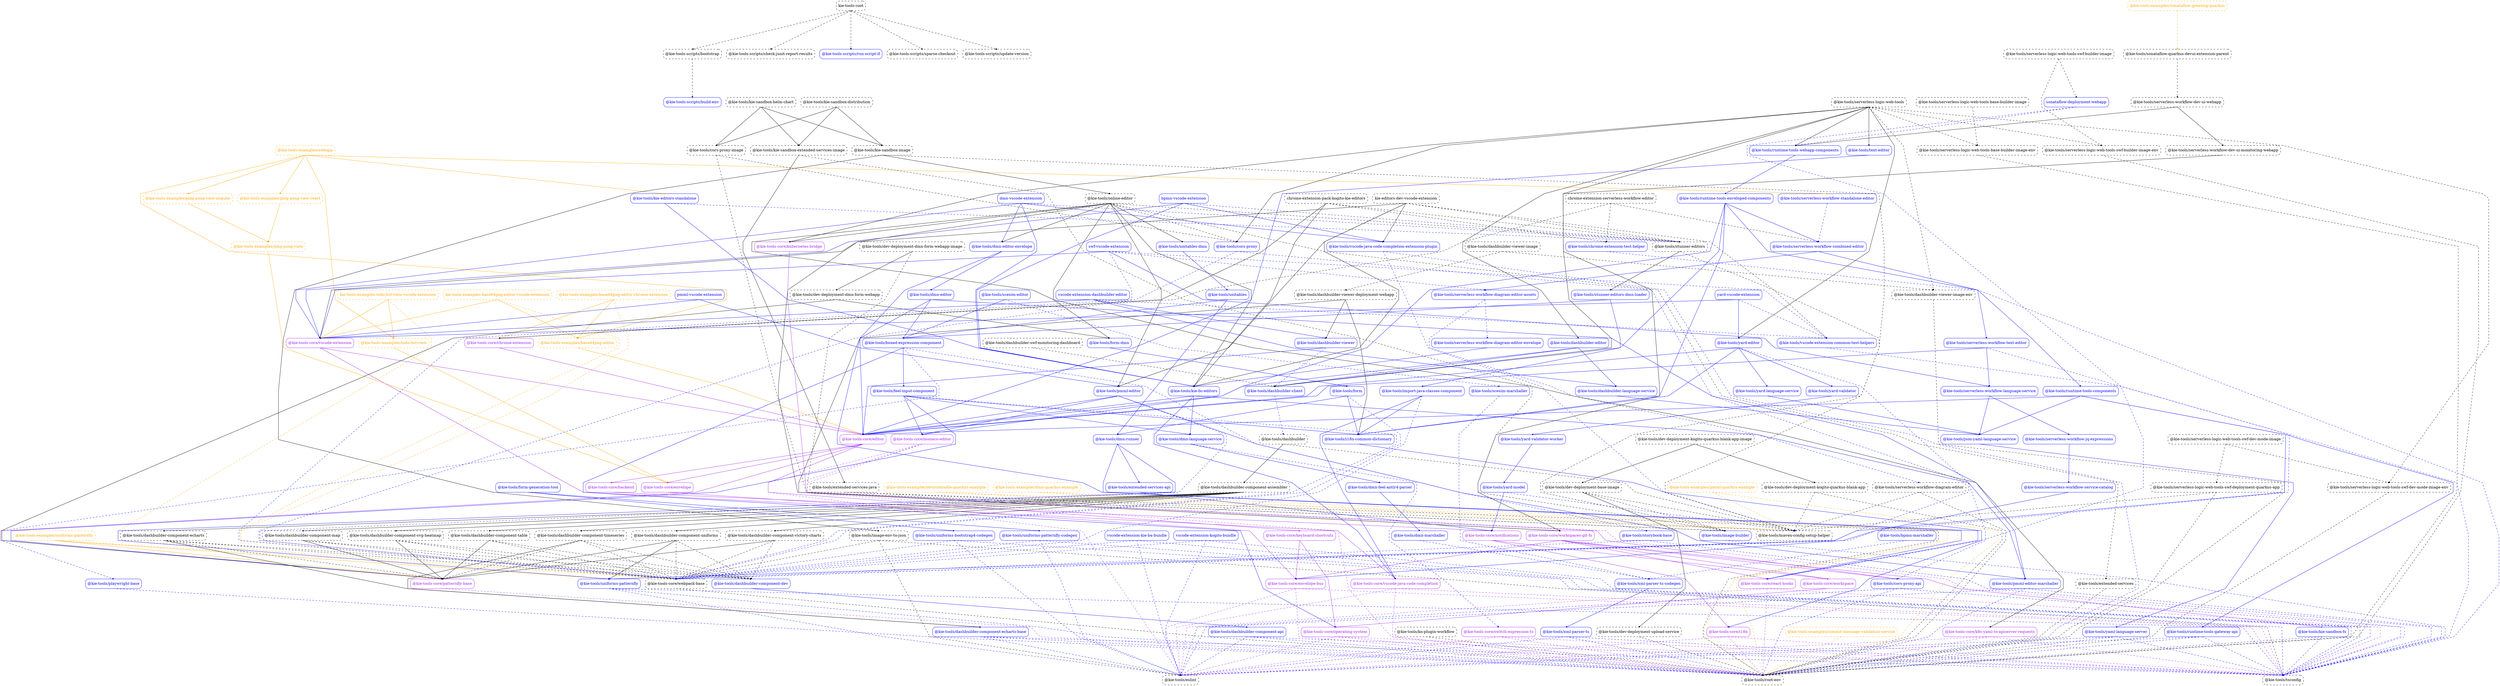 digraph G {
  graph [ ranksep =2, splines = "polyline", rankdir =TB, ordering = "out" ];
  node [ shape =box ];
  edge [ headport = "n", tailport = "s", arrowhead =dot, arrowsize =0.5 ];
  "kie-tools-root" [ color = "black", fontcolor = "black", style = "dashed, rounded" ];
  "@kie-tools-scripts/bootstrap" [ color = "black", fontcolor = "black", style = "dashed, rounded" ];
  "@kie-tools-scripts/check-junit-report-results" [ color = "black", fontcolor = "black", style = "dashed, rounded" ];
  "@kie-tools-scripts/run-script-if" [ color = "blue", fontcolor = "blue", style = "rounded" ];
  "@kie-tools-scripts/sparse-checkout" [ color = "black", fontcolor = "black", style = "dashed, rounded" ];
  "@kie-tools-scripts/update-version" [ color = "black", fontcolor = "black", style = "dashed, rounded" ];
  "@kie-tools-examples/base64png-editor" [ color = "orange", fontcolor = "orange", style = "dashed, rounded" ];
  "@kie-tools-core/editor" [ color = "purple", fontcolor = "purple", style = "rounded" ];
  "@kie-tools-examples/base64png-editor-chrome-extension" [ color = "orange", fontcolor = "orange", style = "dashed, rounded" ];
  "@kie-tools-core/chrome-extension" [ color = "purple", fontcolor = "purple", style = "rounded" ];
  "@kie-tools-core/webpack-base" [ color = "black", fontcolor = "black", style = "dashed, rounded" ];
  "kie-tools-examples-base64png-editor-vscode-extension" [ color = "orange", fontcolor = "orange", style = "dashed, rounded" ];
  "@kie-tools-core/vscode-extension" [ color = "purple", fontcolor = "purple", style = "rounded" ];
  "@kie-tools-examples/commit-message-validation-service" [ color = "orange", fontcolor = "orange", style = "dashed, rounded" ];
  "@kie-tools/root-env" [ color = "black", fontcolor = "black", style = "dashed, rounded" ];
  "@kie-tools-examples/decisiontable-quarkus-example" [ color = "orange", fontcolor = "orange", style = "dashed, rounded" ];
  "@kie-tools/maven-config-setup-helper" [ color = "black", fontcolor = "black", style = "dashed, rounded" ];
  "@kie-tools-examples/dmn-quarkus-example" [ color = "orange", fontcolor = "orange", style = "dashed, rounded" ];
  "@kie-tools-examples/ping-pong-view" [ color = "orange", fontcolor = "orange", style = "dashed, rounded" ];
  "@kie-tools-core/envelope" [ color = "purple", fontcolor = "purple", style = "rounded" ];
  "@kie-tools-examples/ping-pong-view-angular" [ color = "orange", fontcolor = "orange", style = "dashed, rounded" ];
  "@kie-tools-examples/ping-pong-view-react" [ color = "orange", fontcolor = "orange", style = "dashed, rounded" ];
  "@kie-tools-examples/pmml-quarkus-example" [ color = "orange", fontcolor = "orange", style = "dashed, rounded" ];
  "@kie-tools-examples/sonataflow-greeting-quarkus" [ color = "orange", fontcolor = "orange", style = "dashed, rounded" ];
  "@kie-tools/sonataflow-quarkus-devui-extension-parent" [ color = "black", fontcolor = "black", style = "dashed, rounded" ];
  "@kie-tools-examples/todo-list-view" [ color = "orange", fontcolor = "orange", style = "dashed, rounded" ];
  "kie-tools-examples-todo-list-view-vscode-extension" [ color = "orange", fontcolor = "orange", style = "dashed, rounded" ];
  "@kie-tools-examples/uniforms-patternfly" [ color = "orange", fontcolor = "orange", style = "dashed, rounded" ];
  "@kie-tools-core/patternfly-base" [ color = "purple", fontcolor = "purple", style = "rounded" ];
  "@kie-tools/uniforms-patternfly" [ color = "blue", fontcolor = "blue", style = "rounded" ];
  "@kie-tools-examples/webapp" [ color = "orange", fontcolor = "orange", style = "dashed, rounded" ];
  "@kie-tools/kie-editors-standalone" [ color = "blue", fontcolor = "blue", style = "rounded" ];
  "@kie-tools/serverless-workflow-standalone-editor" [ color = "blue", fontcolor = "blue", style = "rounded" ];
  "@kie-tools-core/backend" [ color = "purple", fontcolor = "purple", style = "rounded" ];
  "@kie-tools-core/notifications" [ color = "purple", fontcolor = "purple", style = "rounded" ];
  "@kie-tools/boxed-expression-component" [ color = "blue", fontcolor = "blue", style = "rounded" ];
  "@kie-tools-core/operating-system" [ color = "purple", fontcolor = "purple", style = "rounded" ];
  "@kie-tools/feel-input-component" [ color = "blue", fontcolor = "blue", style = "rounded" ];
  "@kie-tools/playwright-base" [ color = "blue", fontcolor = "blue", style = "rounded" ];
  "@kie-tools/storybook-base" [ color = "blue", fontcolor = "blue", style = "rounded" ];
  "@kie-tools/bpmn-marshaller" [ color = "blue", fontcolor = "blue", style = "rounded" ];
  "@kie-tools/xml-parser-ts-codegen" [ color = "blue", fontcolor = "blue", style = "rounded" ];
  "bpmn-vscode-extension" [ color = "blue", fontcolor = "blue", style = "rounded" ];
  "@kie-tools/kie-bc-editors" [ color = "blue", fontcolor = "blue", style = "rounded" ];
  "@kie-tools/vscode-java-code-completion-extension-plugin" [ color = "blue", fontcolor = "blue", style = "rounded" ];
  "@kie-tools/stunner-editors" [ color = "black", fontcolor = "black", style = "dashed, rounded" ];
  "chrome-extension-pack-kogito-kie-editors" [ color = "black", fontcolor = "black", style = "dashed, rounded" ];
  "@kie-tools/chrome-extension-test-helper" [ color = "blue", fontcolor = "blue", style = "rounded" ];
  "chrome-extension-serverless-workflow-editor" [ color = "black", fontcolor = "black", style = "dashed, rounded" ];
  "@kie-tools/serverless-workflow-combined-editor" [ color = "blue", fontcolor = "blue", style = "rounded" ];
  "@kie-tools/tsconfig" [ color = "black", fontcolor = "black", style = "dashed, rounded" ];
  "@kie-tools/cors-proxy" [ color = "blue", fontcolor = "blue", style = "rounded" ];
  "@kie-tools/cors-proxy-api" [ color = "blue", fontcolor = "blue", style = "rounded" ];
  "@kie-tools/eslint" [ color = "black", fontcolor = "black", style = "dashed, rounded" ];
  "@kie-tools/cors-proxy-image" [ color = "black", fontcolor = "black", style = "dashed, rounded" ];
  "@kie-tools/image-builder" [ color = "blue", fontcolor = "blue", style = "rounded" ];
  "@kie-tools/dashbuilder" [ color = "black", fontcolor = "black", style = "dashed, rounded" ];
  "@kie-tools/dashbuilder-component-assembler" [ color = "black", fontcolor = "black", style = "dashed, rounded" ];
  "@kie-tools/dashbuilder-client" [ color = "blue", fontcolor = "blue", style = "rounded" ];
  "@kie-tools/dashbuilder-component-api" [ color = "blue", fontcolor = "blue", style = "rounded" ];
  "@kie-tools/dashbuilder-component-echarts" [ color = "black", fontcolor = "black", style = "dashed, rounded" ];
  "@kie-tools/dashbuilder-component-map" [ color = "black", fontcolor = "black", style = "dashed, rounded" ];
  "@kie-tools/dashbuilder-component-svg-heatmap" [ color = "black", fontcolor = "black", style = "dashed, rounded" ];
  "@kie-tools/dashbuilder-component-table" [ color = "black", fontcolor = "black", style = "dashed, rounded" ];
  "@kie-tools/dashbuilder-component-timeseries" [ color = "black", fontcolor = "black", style = "dashed, rounded" ];
  "@kie-tools/dashbuilder-component-uniforms" [ color = "black", fontcolor = "black", style = "dashed, rounded" ];
  "@kie-tools/dashbuilder-component-victory-charts" [ color = "black", fontcolor = "black", style = "dashed, rounded" ];
  "@kie-tools/dashbuilder-component-dev" [ color = "blue", fontcolor = "blue", style = "rounded" ];
  "@kie-tools/dashbuilder-component-echarts-base" [ color = "blue", fontcolor = "blue", style = "rounded" ];
  "@kie-tools/dashbuilder-editor" [ color = "blue", fontcolor = "blue", style = "rounded" ];
  "@kie-tools/dashbuilder-language-service" [ color = "blue", fontcolor = "blue", style = "rounded" ];
  "@kie-tools/json-yaml-language-service" [ color = "blue", fontcolor = "blue", style = "rounded" ];
  "@kie-tools/dashbuilder-swf-monitoring-dashboard" [ color = "black", fontcolor = "black", style = "dashed, rounded" ];
  "@kie-tools/dashbuilder-viewer" [ color = "blue", fontcolor = "blue", style = "rounded" ];
  "@kie-tools/dashbuilder-viewer-deployment-webapp" [ color = "black", fontcolor = "black", style = "dashed, rounded" ];
  "@kie-tools-core/workspaces-git-fs" [ color = "purple", fontcolor = "purple", style = "rounded" ];
  "@kie-tools/i18n-common-dictionary" [ color = "blue", fontcolor = "blue", style = "rounded" ];
  "@kie-tools/dashbuilder-viewer-image" [ color = "black", fontcolor = "black", style = "dashed, rounded" ];
  "@kie-tools/dashbuilder-viewer-image-env" [ color = "black", fontcolor = "black", style = "dashed, rounded" ];
  "@kie-tools/dev-deployment-base-image" [ color = "black", fontcolor = "black", style = "dashed, rounded" ];
  "@kie-tools/dev-deployment-upload-service" [ color = "black", fontcolor = "black", style = "dashed, rounded" ];
  "@kie-tools/dev-deployment-dmn-form-webapp" [ color = "black", fontcolor = "black", style = "dashed, rounded" ];
  "@kie-tools/form-dmn" [ color = "blue", fontcolor = "blue", style = "rounded" ];
  "@kie-tools/dev-deployment-dmn-form-webapp-image" [ color = "black", fontcolor = "black", style = "dashed, rounded" ];
  "@kie-tools/dev-deployment-kogito-quarkus-blank-app" [ color = "black", fontcolor = "black", style = "dashed, rounded" ];
  "@kie-tools/dev-deployment-kogito-quarkus-blank-app-image" [ color = "black", fontcolor = "black", style = "dashed, rounded" ];
  "@kie-tools/dmn-editor" [ color = "blue", fontcolor = "blue", style = "rounded" ];
  "@kie-tools-core/react-hooks" [ color = "purple", fontcolor = "purple", style = "rounded" ];
  "@kie-tools/pmml-editor-marshaller" [ color = "blue", fontcolor = "blue", style = "rounded" ];
  "@kie-tools/dmn-editor-envelope" [ color = "blue", fontcolor = "blue", style = "rounded" ];
  "@kie-tools/dmn-feel-antlr4-parser" [ color = "blue", fontcolor = "blue", style = "rounded" ];
  "@kie-tools/dmn-marshaller" [ color = "blue", fontcolor = "blue", style = "rounded" ];
  "@kie-tools/dmn-language-service" [ color = "blue", fontcolor = "blue", style = "rounded" ];
  "@kie-tools-core/switch-expression-ts" [ color = "purple", fontcolor = "purple", style = "rounded" ];
  "@kie-tools/dmn-runner" [ color = "blue", fontcolor = "blue", style = "rounded" ];
  "@kie-tools/extended-services-api" [ color = "blue", fontcolor = "blue", style = "rounded" ];
  "dmn-vscode-extension" [ color = "blue", fontcolor = "blue", style = "rounded" ];
  "@kie-tools-core/keyboard-shortcuts" [ color = "purple", fontcolor = "purple", style = "rounded" ];
  "@kie-tools-core/envelope-bus" [ color = "purple", fontcolor = "purple", style = "rounded" ];
  "@kie-tools/extended-services" [ color = "black", fontcolor = "black", style = "dashed, rounded" ];
  "@kie-tools/extended-services-java" [ color = "black", fontcolor = "black", style = "dashed, rounded" ];
  "@kie-tools-core/monaco-editor" [ color = "purple", fontcolor = "purple", style = "rounded" ];
  "@kie-tools/form" [ color = "blue", fontcolor = "blue", style = "rounded" ];
  "@kie-tools/form-generation-tool" [ color = "blue", fontcolor = "blue", style = "rounded" ];
  "@kie-tools/uniforms-bootstrap4-codegen" [ color = "blue", fontcolor = "blue", style = "rounded" ];
  "@kie-tools/uniforms-patternfly-codegen" [ color = "blue", fontcolor = "blue", style = "rounded" ];
  "@kie-tools-core/i18n" [ color = "purple", fontcolor = "purple", style = "rounded" ];
  "@kie-tools/image-env-to-json" [ color = "black", fontcolor = "black", style = "dashed, rounded" ];
  "@kie-tools/import-java-classes-component" [ color = "blue", fontcolor = "blue", style = "rounded" ];
  "@kie-tools-core/vscode-java-code-completion" [ color = "purple", fontcolor = "purple", style = "rounded" ];
  "@kie-tools/yaml-language-server" [ color = "blue", fontcolor = "blue", style = "rounded" ];
  "@kie-tools-core/k8s-yaml-to-apiserver-requests" [ color = "purple", fontcolor = "purple", style = "rounded" ];
  "kie-editors-dev-vscode-extension" [ color = "black", fontcolor = "black", style = "dashed, rounded" ];
  "@kie-tools/pmml-editor" [ color = "blue", fontcolor = "blue", style = "rounded" ];
  "@kie-tools/vscode-extension-common-test-helpers" [ color = "blue", fontcolor = "blue", style = "rounded" ];
  "@kie-tools/kie-sandbox-distribution" [ color = "black", fontcolor = "black", style = "dashed, rounded" ];
  "@kie-tools/kie-sandbox-extended-services-image" [ color = "black", fontcolor = "black", style = "dashed, rounded" ];
  "@kie-tools/kie-sandbox-image" [ color = "black", fontcolor = "black", style = "dashed, rounded" ];
  "@kie-tools/kie-sandbox-fs" [ color = "blue", fontcolor = "blue", style = "rounded" ];
  "@kie-tools/kie-sandbox-helm-chart" [ color = "black", fontcolor = "black", style = "dashed, rounded" ];
  "@kie-tools/online-editor" [ color = "black", fontcolor = "black", style = "dashed, rounded" ];
  "@kie-tools/kn-plugin-workflow" [ color = "black", fontcolor = "black", style = "dashed, rounded" ];
  "@kie-tools-core/kubernetes-bridge" [ color = "purple", fontcolor = "purple", style = "rounded" ];
  "@kie-tools-core/workspace" [ color = "purple", fontcolor = "purple", style = "rounded" ];
  "@kie-tools/unitables-dmn" [ color = "blue", fontcolor = "blue", style = "rounded" ];
  "pmml-vscode-extension" [ color = "blue", fontcolor = "blue", style = "rounded" ];
  "@kie-tools/runtime-tools-components" [ color = "blue", fontcolor = "blue", style = "rounded" ];
  "@kie-tools/runtime-tools-gateway-api" [ color = "blue", fontcolor = "blue", style = "rounded" ];
  "@kie-tools/runtime-tools-enveloped-components" [ color = "blue", fontcolor = "blue", style = "rounded" ];
  "@kie-tools/runtime-tools-webapp-components" [ color = "blue", fontcolor = "blue", style = "rounded" ];
  "@kie-tools/scesim-editor" [ color = "blue", fontcolor = "blue", style = "rounded" ];
  "@kie-tools/scesim-marshaller" [ color = "blue", fontcolor = "blue", style = "rounded" ];
  "@kie-tools/serverless-logic-web-tools" [ color = "black", fontcolor = "black", style = "dashed, rounded" ];
  "@kie-tools/text-editor" [ color = "blue", fontcolor = "blue", style = "rounded" ];
  "@kie-tools/yard-editor" [ color = "blue", fontcolor = "blue", style = "rounded" ];
  "@kie-tools/serverless-logic-web-tools-base-builder-image-env" [ color = "black", fontcolor = "black", style = "dashed, rounded" ];
  "@kie-tools/serverless-logic-web-tools-swf-builder-image-env" [ color = "black", fontcolor = "black", style = "dashed, rounded" ];
  "@kie-tools/serverless-logic-web-tools-swf-dev-mode-image-env" [ color = "black", fontcolor = "black", style = "dashed, rounded" ];
  "@kie-tools/serverless-logic-web-tools-base-builder-image" [ color = "black", fontcolor = "black", style = "dashed, rounded" ];
  "@kie-tools/serverless-logic-web-tools-swf-builder-image" [ color = "black", fontcolor = "black", style = "dashed, rounded" ];
  "sonataflow-deployment-webapp" [ color = "blue", fontcolor = "blue", style = "rounded" ];
  "@kie-tools/serverless-logic-web-tools-swf-deployment-quarkus-app" [ color = "black", fontcolor = "black", style = "dashed, rounded" ];
  "@kie-tools/serverless-logic-web-tools-swf-dev-mode-image" [ color = "black", fontcolor = "black", style = "dashed, rounded" ];
  "@kie-tools/serverless-workflow-diagram-editor-assets" [ color = "blue", fontcolor = "blue", style = "rounded" ];
  "@kie-tools/serverless-workflow-text-editor" [ color = "blue", fontcolor = "blue", style = "rounded" ];
  "@kie-tools/serverless-workflow-dev-ui-monitoring-webapp" [ color = "black", fontcolor = "black", style = "dashed, rounded" ];
  "@kie-tools/serverless-workflow-dev-ui-webapp" [ color = "black", fontcolor = "black", style = "dashed, rounded" ];
  "@kie-tools/serverless-workflow-diagram-editor" [ color = "black", fontcolor = "black", style = "dashed, rounded" ];
  "@kie-tools/serverless-workflow-diagram-editor-envelope" [ color = "blue", fontcolor = "blue", style = "rounded" ];
  "@kie-tools/serverless-workflow-jq-expressions" [ color = "blue", fontcolor = "blue", style = "rounded" ];
  "@kie-tools/serverless-workflow-service-catalog" [ color = "blue", fontcolor = "blue", style = "rounded" ];
  "@kie-tools/serverless-workflow-language-service" [ color = "blue", fontcolor = "blue", style = "rounded" ];
  "swf-vscode-extension" [ color = "blue", fontcolor = "blue", style = "rounded" ];
  "@kie-tools/stunner-editors-dmn-loader" [ color = "blue", fontcolor = "blue", style = "rounded" ];
  "@kie-tools/unitables" [ color = "blue", fontcolor = "blue", style = "rounded" ];
  "vscode-extension-dashbuilder-editor" [ color = "blue", fontcolor = "blue", style = "rounded" ];
  "vscode-extension-kie-ba-bundle" [ color = "blue", fontcolor = "blue", style = "rounded" ];
  "vscode-extension-kogito-bundle" [ color = "blue", fontcolor = "blue", style = "rounded" ];
  "@kie-tools/xml-parser-ts" [ color = "blue", fontcolor = "blue", style = "rounded" ];
  "@kie-tools/yard-language-service" [ color = "blue", fontcolor = "blue", style = "rounded" ];
  "@kie-tools/yard-validator" [ color = "blue", fontcolor = "blue", style = "rounded" ];
  "@kie-tools/yard-model" [ color = "blue", fontcolor = "blue", style = "rounded" ];
  "@kie-tools/yard-validator-worker" [ color = "blue", fontcolor = "blue", style = "rounded" ];
  "yard-vscode-extension" [ color = "blue", fontcolor = "blue", style = "rounded" ];
  "@kie-tools-scripts/build-env" [ color = "blue", fontcolor = "blue", style = "rounded" ];
  "kie-tools-root" -> "@kie-tools-scripts/bootstrap" [ style = "dashed", color = "black" ];
  "kie-tools-root" -> "@kie-tools-scripts/check-junit-report-results" [ style = "dashed", color = "black" ];
  "kie-tools-root" -> "@kie-tools-scripts/run-script-if" [ style = "dashed", color = "black" ];
  "kie-tools-root" -> "@kie-tools-scripts/sparse-checkout" [ style = "dashed", color = "black" ];
  "kie-tools-root" -> "@kie-tools-scripts/update-version" [ style = "dashed", color = "black" ];
  "@kie-tools-examples/base64png-editor" -> "@kie-tools-core/editor" [ style = "solid", color = "orange" ];
  "@kie-tools-examples/base64png-editor-chrome-extension" -> "@kie-tools-core/chrome-extension" [ style = "solid", color = "orange" ];
  "@kie-tools-examples/base64png-editor-chrome-extension" -> "@kie-tools-examples/base64png-editor" [ style = "solid", color = "orange" ];
  "@kie-tools-examples/base64png-editor-chrome-extension" -> "@kie-tools-core/webpack-base" [ style = "dashed", color = "orange" ];
  "kie-tools-examples-base64png-editor-vscode-extension" -> "@kie-tools-core/vscode-extension" [ style = "solid", color = "orange" ];
  "kie-tools-examples-base64png-editor-vscode-extension" -> "@kie-tools-examples/base64png-editor" [ style = "solid", color = "orange" ];
  "kie-tools-examples-base64png-editor-vscode-extension" -> "@kie-tools-core/webpack-base" [ style = "dashed", color = "orange" ];
  "@kie-tools-examples/commit-message-validation-service" -> "@kie-tools/root-env" [ style = "dashed", color = "orange" ];
  "@kie-tools-examples/decisiontable-quarkus-example" -> "@kie-tools/maven-config-setup-helper" [ style = "dashed", color = "orange" ];
  "@kie-tools-examples/decisiontable-quarkus-example" -> "@kie-tools/root-env" [ style = "dashed", color = "orange" ];
  "@kie-tools-examples/dmn-quarkus-example" -> "@kie-tools/maven-config-setup-helper" [ style = "dashed", color = "orange" ];
  "@kie-tools-examples/dmn-quarkus-example" -> "@kie-tools/root-env" [ style = "dashed", color = "orange" ];
  "@kie-tools-examples/ping-pong-view" -> "@kie-tools-core/envelope" [ style = "solid", color = "orange" ];
  "@kie-tools-examples/ping-pong-view-angular" -> "@kie-tools-examples/ping-pong-view" [ style = "solid", color = "orange" ];
  "@kie-tools-examples/ping-pong-view-react" -> "@kie-tools-examples/ping-pong-view" [ style = "solid", color = "orange" ];
  "@kie-tools-examples/pmml-quarkus-example" -> "@kie-tools/maven-config-setup-helper" [ style = "dashed", color = "orange" ];
  "@kie-tools-examples/pmml-quarkus-example" -> "@kie-tools/root-env" [ style = "dashed", color = "orange" ];
  "@kie-tools-examples/sonataflow-greeting-quarkus" -> "@kie-tools/sonataflow-quarkus-devui-extension-parent" [ style = "dashed", color = "orange" ];
  "@kie-tools-examples/todo-list-view" -> "@kie-tools-core/envelope" [ style = "solid", color = "orange" ];
  "kie-tools-examples-todo-list-view-vscode-extension" -> "@kie-tools-core/vscode-extension" [ style = "solid", color = "orange" ];
  "kie-tools-examples-todo-list-view-vscode-extension" -> "@kie-tools-examples/todo-list-view" [ style = "solid", color = "orange" ];
  "kie-tools-examples-todo-list-view-vscode-extension" -> "@kie-tools-core/webpack-base" [ style = "dashed", color = "orange" ];
  "@kie-tools-examples/uniforms-patternfly" -> "@kie-tools-core/patternfly-base" [ style = "solid", color = "orange" ];
  "@kie-tools-examples/uniforms-patternfly" -> "@kie-tools/uniforms-patternfly" [ style = "solid", color = "orange" ];
  "@kie-tools-examples/uniforms-patternfly" -> "@kie-tools-core/webpack-base" [ style = "dashed", color = "orange" ];
  "@kie-tools-examples/webapp" -> "@kie-tools-examples/base64png-editor" [ style = "solid", color = "orange" ];
  "@kie-tools-examples/webapp" -> "@kie-tools-examples/ping-pong-view-angular" [ style = "solid", color = "orange" ];
  "@kie-tools-examples/webapp" -> "@kie-tools-examples/ping-pong-view-react" [ style = "solid", color = "orange" ];
  "@kie-tools-examples/webapp" -> "@kie-tools-examples/todo-list-view" [ style = "solid", color = "orange" ];
  "@kie-tools-examples/webapp" -> "@kie-tools/kie-editors-standalone" [ style = "solid", color = "orange" ];
  "@kie-tools-examples/webapp" -> "@kie-tools/serverless-workflow-standalone-editor" [ style = "solid", color = "orange" ];
  "@kie-tools-core/backend" -> "@kie-tools-core/notifications" [ style = "solid", color = "purple" ];
  "@kie-tools/boxed-expression-component" -> "@kie-tools-core/operating-system" [ style = "solid", color = "blue" ];
  "@kie-tools/boxed-expression-component" -> "@kie-tools/feel-input-component" [ style = "solid", color = "blue" ];
  "@kie-tools/boxed-expression-component" -> "@kie-tools/playwright-base" [ style = "dashed", color = "blue" ];
  "@kie-tools/boxed-expression-component" -> "@kie-tools/storybook-base" [ style = "dashed", color = "blue" ];
  "@kie-tools/bpmn-marshaller" -> "@kie-tools/xml-parser-ts-codegen" [ style = "dashed", color = "blue" ];
  "bpmn-vscode-extension" -> "@kie-tools-core/vscode-extension" [ style = "solid", color = "blue" ];
  "bpmn-vscode-extension" -> "@kie-tools/kie-bc-editors" [ style = "solid", color = "blue" ];
  "bpmn-vscode-extension" -> "@kie-tools/vscode-java-code-completion-extension-plugin" [ style = "solid", color = "blue" ];
  "bpmn-vscode-extension" -> "@kie-tools/stunner-editors" [ style = "dashed", color = "blue" ];
  "@kie-tools-core/chrome-extension" -> "@kie-tools-core/editor" [ style = "solid", color = "purple" ];
  "chrome-extension-pack-kogito-kie-editors" -> "@kie-tools-core/chrome-extension" [ style = "solid", color = "black" ];
  "chrome-extension-pack-kogito-kie-editors" -> "@kie-tools/kie-bc-editors" [ style = "solid", color = "black" ];
  "chrome-extension-pack-kogito-kie-editors" -> "@kie-tools/chrome-extension-test-helper" [ style = "dashed", color = "black" ];
  "chrome-extension-pack-kogito-kie-editors" -> "@kie-tools/stunner-editors" [ style = "dashed", color = "black" ];
  "chrome-extension-serverless-workflow-editor" -> "@kie-tools-core/chrome-extension" [ style = "dashed", color = "black" ];
  "chrome-extension-serverless-workflow-editor" -> "@kie-tools/chrome-extension-test-helper" [ style = "dashed", color = "black" ];
  "chrome-extension-serverless-workflow-editor" -> "@kie-tools/serverless-workflow-combined-editor" [ style = "dashed", color = "black" ];
  "@kie-tools/chrome-extension-test-helper" -> "@kie-tools/tsconfig" [ style = "dashed", color = "blue" ];
  "@kie-tools/cors-proxy" -> "@kie-tools-core/webpack-base" [ style = "dashed", color = "blue" ];
  "@kie-tools/cors-proxy" -> "@kie-tools/cors-proxy-api" [ style = "dashed", color = "blue" ];
  "@kie-tools/cors-proxy-api" -> "@kie-tools/eslint" [ style = "dashed", color = "blue" ];
  "@kie-tools/cors-proxy-api" -> "@kie-tools/root-env" [ style = "dashed", color = "blue" ];
  "@kie-tools/cors-proxy-api" -> "@kie-tools/tsconfig" [ style = "dashed", color = "blue" ];
  "@kie-tools/cors-proxy-image" -> "@kie-tools/cors-proxy" [ style = "dashed", color = "black" ];
  "@kie-tools/cors-proxy-image" -> "@kie-tools/image-builder" [ style = "dashed", color = "black" ];
  "@kie-tools/dashbuilder" -> "@kie-tools/dashbuilder-component-assembler" [ style = "solid", color = "black" ];
  "@kie-tools/dashbuilder" -> "@kie-tools/maven-config-setup-helper" [ style = "dashed", color = "black" ];
  "@kie-tools/dashbuilder-client" -> "@kie-tools/dashbuilder" [ style = "dashed", color = "blue" ];
  "@kie-tools/dashbuilder-component-api" -> "@kie-tools/eslint" [ style = "dashed", color = "blue" ];
  "@kie-tools/dashbuilder-component-api" -> "@kie-tools/root-env" [ style = "dashed", color = "blue" ];
  "@kie-tools/dashbuilder-component-api" -> "@kie-tools/tsconfig" [ style = "dashed", color = "blue" ];
  "@kie-tools/dashbuilder-component-assembler" -> "@kie-tools/dashbuilder-component-echarts" [ style = "solid", color = "black" ];
  "@kie-tools/dashbuilder-component-assembler" -> "@kie-tools/dashbuilder-component-map" [ style = "solid", color = "black" ];
  "@kie-tools/dashbuilder-component-assembler" -> "@kie-tools/dashbuilder-component-svg-heatmap" [ style = "solid", color = "black" ];
  "@kie-tools/dashbuilder-component-assembler" -> "@kie-tools/dashbuilder-component-table" [ style = "solid", color = "black" ];
  "@kie-tools/dashbuilder-component-assembler" -> "@kie-tools/dashbuilder-component-timeseries" [ style = "solid", color = "black" ];
  "@kie-tools/dashbuilder-component-assembler" -> "@kie-tools/dashbuilder-component-uniforms" [ style = "solid", color = "black" ];
  "@kie-tools/dashbuilder-component-assembler" -> "@kie-tools/dashbuilder-component-victory-charts" [ style = "solid", color = "black" ];
  "@kie-tools/dashbuilder-component-dev" -> "@kie-tools/dashbuilder-component-api" [ style = "solid", color = "blue" ];
  "@kie-tools/dashbuilder-component-echarts" -> "@kie-tools/dashbuilder-component-echarts-base" [ style = "solid", color = "black" ];
  "@kie-tools/dashbuilder-component-echarts" -> "@kie-tools-core/patternfly-base" [ style = "dashed", color = "black" ];
  "@kie-tools/dashbuilder-component-echarts" -> "@kie-tools-core/webpack-base" [ style = "dashed", color = "black" ];
  "@kie-tools/dashbuilder-component-echarts" -> "@kie-tools/dashbuilder-component-dev" [ style = "dashed", color = "black" ];
  "@kie-tools/dashbuilder-component-echarts-base" -> "@kie-tools/eslint" [ style = "dashed", color = "blue" ];
  "@kie-tools/dashbuilder-component-echarts-base" -> "@kie-tools/root-env" [ style = "dashed", color = "blue" ];
  "@kie-tools/dashbuilder-component-echarts-base" -> "@kie-tools/tsconfig" [ style = "dashed", color = "blue" ];
  "@kie-tools/dashbuilder-component-map" -> "@kie-tools-core/patternfly-base" [ style = "solid", color = "black" ];
  "@kie-tools/dashbuilder-component-map" -> "@kie-tools-core/webpack-base" [ style = "dashed", color = "black" ];
  "@kie-tools/dashbuilder-component-map" -> "@kie-tools/dashbuilder-component-dev" [ style = "dashed", color = "black" ];
  "@kie-tools/dashbuilder-component-svg-heatmap" -> "@kie-tools-core/patternfly-base" [ style = "solid", color = "black" ];
  "@kie-tools/dashbuilder-component-svg-heatmap" -> "@kie-tools-core/webpack-base" [ style = "dashed", color = "black" ];
  "@kie-tools/dashbuilder-component-svg-heatmap" -> "@kie-tools/dashbuilder-component-dev" [ style = "dashed", color = "black" ];
  "@kie-tools/dashbuilder-component-table" -> "@kie-tools-core/patternfly-base" [ style = "solid", color = "black" ];
  "@kie-tools/dashbuilder-component-table" -> "@kie-tools-core/webpack-base" [ style = "dashed", color = "black" ];
  "@kie-tools/dashbuilder-component-table" -> "@kie-tools/dashbuilder-component-dev" [ style = "dashed", color = "black" ];
  "@kie-tools/dashbuilder-component-timeseries" -> "@kie-tools/dashbuilder-component-echarts-base" [ style = "solid", color = "black" ];
  "@kie-tools/dashbuilder-component-timeseries" -> "@kie-tools-core/patternfly-base" [ style = "dashed", color = "black" ];
  "@kie-tools/dashbuilder-component-timeseries" -> "@kie-tools-core/webpack-base" [ style = "dashed", color = "black" ];
  "@kie-tools/dashbuilder-component-timeseries" -> "@kie-tools/dashbuilder-component-dev" [ style = "dashed", color = "black" ];
  "@kie-tools/dashbuilder-component-uniforms" -> "@kie-tools-core/patternfly-base" [ style = "solid", color = "black" ];
  "@kie-tools/dashbuilder-component-uniforms" -> "@kie-tools/uniforms-patternfly" [ style = "solid", color = "black" ];
  "@kie-tools/dashbuilder-component-uniforms" -> "@kie-tools-core/webpack-base" [ style = "dashed", color = "black" ];
  "@kie-tools/dashbuilder-component-uniforms" -> "@kie-tools/dashbuilder-component-dev" [ style = "dashed", color = "black" ];
  "@kie-tools/dashbuilder-component-victory-charts" -> "@kie-tools-core/patternfly-base" [ style = "solid", color = "black" ];
  "@kie-tools/dashbuilder-component-victory-charts" -> "@kie-tools-core/webpack-base" [ style = "dashed", color = "black" ];
  "@kie-tools/dashbuilder-component-victory-charts" -> "@kie-tools/dashbuilder-component-dev" [ style = "dashed", color = "black" ];
  "@kie-tools/dashbuilder-editor" -> "@kie-tools-core/editor" [ style = "solid", color = "blue" ];
  "@kie-tools/dashbuilder-editor" -> "@kie-tools/dashbuilder-client" [ style = "solid", color = "blue" ];
  "@kie-tools/dashbuilder-editor" -> "@kie-tools/dashbuilder-language-service" [ style = "solid", color = "blue" ];
  "@kie-tools/dashbuilder-language-service" -> "@kie-tools/json-yaml-language-service" [ style = "solid", color = "blue" ];
  "@kie-tools/dashbuilder-swf-monitoring-dashboard" -> "@kie-tools/dashbuilder-client" [ style = "dashed", color = "black" ];
  "@kie-tools/dashbuilder-viewer" -> "@kie-tools-core/editor" [ style = "solid", color = "blue" ];
  "@kie-tools/dashbuilder-viewer" -> "@kie-tools/dashbuilder-client" [ style = "dashed", color = "blue" ];
  "@kie-tools/dashbuilder-viewer-deployment-webapp" -> "@kie-tools-core/workspaces-git-fs" [ style = "solid", color = "black" ];
  "@kie-tools/dashbuilder-viewer-deployment-webapp" -> "@kie-tools/dashbuilder-viewer" [ style = "solid", color = "black" ];
  "@kie-tools/dashbuilder-viewer-deployment-webapp" -> "@kie-tools/i18n-common-dictionary" [ style = "solid", color = "black" ];
  "@kie-tools/dashbuilder-viewer-image" -> "@kie-tools/dashbuilder-viewer-deployment-webapp" [ style = "dashed", color = "black" ];
  "@kie-tools/dashbuilder-viewer-image" -> "@kie-tools/dashbuilder-viewer-image-env" [ style = "dashed", color = "black" ];
  "@kie-tools/dashbuilder-viewer-image-env" -> "@kie-tools/root-env" [ style = "dashed", color = "black" ];
  "@kie-tools/dev-deployment-base-image" -> "@kie-tools/dev-deployment-upload-service" [ style = "solid", color = "black" ];
  "@kie-tools/dev-deployment-base-image" -> "@kie-tools/image-builder" [ style = "dashed", color = "black" ];
  "@kie-tools/dev-deployment-base-image" -> "@kie-tools/maven-config-setup-helper" [ style = "dashed", color = "black" ];
  "@kie-tools/dev-deployment-dmn-form-webapp" -> "@kie-tools-core/patternfly-base" [ style = "solid", color = "black" ];
  "@kie-tools/dev-deployment-dmn-form-webapp" -> "@kie-tools/form-dmn" [ style = "solid", color = "black" ];
  "@kie-tools/dev-deployment-dmn-form-webapp-image" -> "@kie-tools/dev-deployment-dmn-form-webapp" [ style = "solid", color = "black" ];
  "@kie-tools/dev-deployment-dmn-form-webapp-image" -> "@kie-tools/image-builder" [ style = "dashed", color = "black" ];
  "@kie-tools/dev-deployment-kogito-quarkus-blank-app" -> "@kie-tools/maven-config-setup-helper" [ style = "dashed", color = "black" ];
  "@kie-tools/dev-deployment-kogito-quarkus-blank-app" -> "@kie-tools/root-env" [ style = "dashed", color = "black" ];
  "@kie-tools/dev-deployment-kogito-quarkus-blank-app-image" -> "@kie-tools/dev-deployment-base-image" [ style = "solid", color = "black" ];
  "@kie-tools/dev-deployment-kogito-quarkus-blank-app-image" -> "@kie-tools/dev-deployment-kogito-quarkus-blank-app" [ style = "solid", color = "black" ];
  "@kie-tools/dev-deployment-upload-service" -> "@kie-tools/root-env" [ style = "dashed", color = "black" ];
  "@kie-tools/dmn-editor" -> "@kie-tools-core/react-hooks" [ style = "solid", color = "blue" ];
  "@kie-tools/dmn-editor" -> "@kie-tools/boxed-expression-component" [ style = "solid", color = "blue" ];
  "@kie-tools/dmn-editor" -> "@kie-tools/pmml-editor-marshaller" [ style = "solid", color = "blue" ];
  "@kie-tools/dmn-editor-envelope" -> "@kie-tools-core/editor" [ style = "solid", color = "blue" ];
  "@kie-tools/dmn-editor-envelope" -> "@kie-tools/dmn-editor" [ style = "solid", color = "blue" ];
  "@kie-tools/dmn-feel-antlr4-parser" -> "@kie-tools/dmn-marshaller" [ style = "solid", color = "blue" ];
  "@kie-tools/dmn-language-service" -> "@kie-tools/dmn-feel-antlr4-parser" [ style = "solid", color = "blue" ];
  "@kie-tools/dmn-language-service" -> "@kie-tools-core/switch-expression-ts" [ style = "dashed", color = "blue" ];
  "@kie-tools/dmn-marshaller" -> "@kie-tools/xml-parser-ts-codegen" [ style = "dashed", color = "blue" ];
  "@kie-tools/dmn-runner" -> "@kie-tools-core/react-hooks" [ style = "solid", color = "blue" ];
  "@kie-tools/dmn-runner" -> "@kie-tools/extended-services-api" [ style = "solid", color = "blue" ];
  "@kie-tools/dmn-runner" -> "@kie-tools/uniforms-patternfly" [ style = "solid", color = "blue" ];
  "dmn-vscode-extension" -> "@kie-tools-core/vscode-extension" [ style = "solid", color = "blue" ];
  "dmn-vscode-extension" -> "@kie-tools/dmn-editor-envelope" [ style = "solid", color = "blue" ];
  "dmn-vscode-extension" -> "@kie-tools/kie-bc-editors" [ style = "solid", color = "blue" ];
  "dmn-vscode-extension" -> "@kie-tools/vscode-java-code-completion-extension-plugin" [ style = "solid", color = "blue" ];
  "dmn-vscode-extension" -> "@kie-tools/stunner-editors" [ style = "dashed", color = "blue" ];
  "@kie-tools-core/editor" -> "@kie-tools-core/backend" [ style = "solid", color = "purple" ];
  "@kie-tools-core/editor" -> "@kie-tools-core/envelope" [ style = "solid", color = "purple" ];
  "@kie-tools-core/editor" -> "@kie-tools-core/keyboard-shortcuts" [ style = "solid", color = "purple" ];
  "@kie-tools-core/editor" -> "@kie-tools-core/patternfly-base" [ style = "solid", color = "purple" ];
  "@kie-tools-core/envelope" -> "@kie-tools-core/envelope-bus" [ style = "solid", color = "purple" ];
  "@kie-tools-core/envelope-bus" -> "@kie-tools/eslint" [ style = "dashed", color = "purple" ];
  "@kie-tools-core/envelope-bus" -> "@kie-tools/root-env" [ style = "dashed", color = "purple" ];
  "@kie-tools-core/envelope-bus" -> "@kie-tools/tsconfig" [ style = "dashed", color = "purple" ];
  "@kie-tools/extended-services" -> "@kie-tools/root-env" [ style = "dashed", color = "black" ];
  "@kie-tools/extended-services-api" -> "@kie-tools-core/notifications" [ style = "solid", color = "blue" ];
  "@kie-tools/extended-services-java" -> "@kie-tools/maven-config-setup-helper" [ style = "dashed", color = "black" ];
  "@kie-tools/extended-services-java" -> "@kie-tools/root-env" [ style = "dashed", color = "black" ];
  "@kie-tools/feel-input-component" -> "@kie-tools-core/monaco-editor" [ style = "solid", color = "blue" ];
  "@kie-tools/feel-input-component" -> "@kie-tools-core/patternfly-base" [ style = "solid", color = "blue" ];
  "@kie-tools/feel-input-component" -> "@kie-tools/dmn-language-service" [ style = "solid", color = "blue" ];
  "@kie-tools/feel-input-component" -> "@kie-tools/i18n-common-dictionary" [ style = "solid", color = "blue" ];
  "@kie-tools/feel-input-component" -> "@kie-tools-core/webpack-base" [ style = "dashed", color = "blue" ];
  "@kie-tools/form" -> "@kie-tools/dmn-runner" [ style = "solid", color = "blue" ];
  "@kie-tools/form" -> "@kie-tools/i18n-common-dictionary" [ style = "solid", color = "blue" ];
  "@kie-tools/form" -> "@kie-tools-core/webpack-base" [ style = "dashed", color = "blue" ];
  "@kie-tools/form-dmn" -> "@kie-tools/form" [ style = "solid", color = "blue" ];
  "@kie-tools/form-generation-tool" -> "@kie-tools/uniforms-bootstrap4-codegen" [ style = "solid", color = "blue" ];
  "@kie-tools/form-generation-tool" -> "@kie-tools/uniforms-patternfly-codegen" [ style = "solid", color = "blue" ];
  "@kie-tools-core/i18n" -> "@kie-tools/eslint" [ style = "dashed", color = "purple" ];
  "@kie-tools-core/i18n" -> "@kie-tools/root-env" [ style = "dashed", color = "purple" ];
  "@kie-tools-core/i18n" -> "@kie-tools/tsconfig" [ style = "dashed", color = "purple" ];
  "@kie-tools/i18n-common-dictionary" -> "@kie-tools-core/i18n" [ style = "solid", color = "blue" ];
  "@kie-tools/image-builder" -> "@kie-tools/tsconfig" [ style = "dashed", color = "blue" ];
  "@kie-tools/image-env-to-json" -> "@kie-tools-core/webpack-base" [ style = "dashed", color = "black" ];
  "@kie-tools/image-env-to-json" -> "@kie-tools/eslint" [ style = "dashed", color = "black" ];
  "@kie-tools/image-env-to-json" -> "@kie-tools/tsconfig" [ style = "dashed", color = "black" ];
  "@kie-tools/import-java-classes-component" -> "@kie-tools-core/vscode-java-code-completion" [ style = "solid", color = "blue" ];
  "@kie-tools/import-java-classes-component" -> "@kie-tools/i18n-common-dictionary" [ style = "solid", color = "blue" ];
  "@kie-tools/import-java-classes-component" -> "@kie-tools-core/webpack-base" [ style = "dashed", color = "blue" ];
  "@kie-tools/json-yaml-language-service" -> "@kie-tools/yaml-language-server" [ style = "solid", color = "blue" ];
  "@kie-tools-core/k8s-yaml-to-apiserver-requests" -> "@kie-tools/eslint" [ style = "dashed", color = "purple" ];
  "@kie-tools-core/k8s-yaml-to-apiserver-requests" -> "@kie-tools/root-env" [ style = "dashed", color = "purple" ];
  "@kie-tools-core/k8s-yaml-to-apiserver-requests" -> "@kie-tools/tsconfig" [ style = "dashed", color = "purple" ];
  "@kie-tools-core/keyboard-shortcuts" -> "@kie-tools-core/envelope-bus" [ style = "solid", color = "purple" ];
  "@kie-tools-core/keyboard-shortcuts" -> "@kie-tools-core/operating-system" [ style = "solid", color = "purple" ];
  "@kie-tools/kie-bc-editors" -> "@kie-tools-core/editor" [ style = "solid", color = "blue" ];
  "@kie-tools/kie-bc-editors" -> "@kie-tools-core/vscode-java-code-completion" [ style = "solid", color = "blue" ];
  "@kie-tools/kie-bc-editors" -> "@kie-tools/dmn-language-service" [ style = "solid", color = "blue" ];
  "@kie-tools/kie-bc-editors" -> "@kie-tools/pmml-editor-marshaller" [ style = "solid", color = "blue" ];
  "kie-editors-dev-vscode-extension" -> "@kie-tools-core/vscode-extension" [ style = "solid", color = "black" ];
  "kie-editors-dev-vscode-extension" -> "@kie-tools/kie-bc-editors" [ style = "solid", color = "black" ];
  "kie-editors-dev-vscode-extension" -> "@kie-tools/pmml-editor" [ style = "solid", color = "black" ];
  "kie-editors-dev-vscode-extension" -> "@kie-tools/vscode-java-code-completion-extension-plugin" [ style = "solid", color = "black" ];
  "kie-editors-dev-vscode-extension" -> "@kie-tools/stunner-editors" [ style = "dashed", color = "black" ];
  "kie-editors-dev-vscode-extension" -> "@kie-tools/vscode-extension-common-test-helpers" [ style = "dashed", color = "black" ];
  "@kie-tools/kie-editors-standalone" -> "@kie-tools/kie-bc-editors" [ style = "solid", color = "blue" ];
  "@kie-tools/kie-editors-standalone" -> "@kie-tools/stunner-editors" [ style = "dashed", color = "blue" ];
  "@kie-tools/kie-sandbox-distribution" -> "@kie-tools/cors-proxy-image" [ style = "solid", color = "black" ];
  "@kie-tools/kie-sandbox-distribution" -> "@kie-tools/kie-sandbox-extended-services-image" [ style = "solid", color = "black" ];
  "@kie-tools/kie-sandbox-distribution" -> "@kie-tools/kie-sandbox-image" [ style = "solid", color = "black" ];
  "@kie-tools/kie-sandbox-extended-services-image" -> "@kie-tools/extended-services-java" [ style = "solid", color = "black" ];
  "@kie-tools/kie-sandbox-extended-services-image" -> "@kie-tools/image-builder" [ style = "dashed", color = "black" ];
  "@kie-tools/kie-sandbox-fs" -> "@kie-tools/root-env" [ style = "dashed", color = "blue" ];
  "@kie-tools/kie-sandbox-fs" -> "@kie-tools/tsconfig" [ style = "dashed", color = "blue" ];
  "@kie-tools/kie-sandbox-helm-chart" -> "@kie-tools/cors-proxy-image" [ style = "solid", color = "black" ];
  "@kie-tools/kie-sandbox-helm-chart" -> "@kie-tools/kie-sandbox-extended-services-image" [ style = "solid", color = "black" ];
  "@kie-tools/kie-sandbox-helm-chart" -> "@kie-tools/kie-sandbox-image" [ style = "solid", color = "black" ];
  "@kie-tools/kie-sandbox-image" -> "@kie-tools/image-env-to-json" [ style = "solid", color = "black" ];
  "@kie-tools/kie-sandbox-image" -> "@kie-tools/online-editor" [ style = "solid", color = "black" ];
  "@kie-tools/kie-sandbox-image" -> "@kie-tools/image-builder" [ style = "dashed", color = "black" ];
  "@kie-tools/kn-plugin-workflow" -> "@kie-tools/root-env" [ style = "dashed", color = "black" ];
  "@kie-tools-core/kubernetes-bridge" -> "@kie-tools/cors-proxy-api" [ style = "solid", color = "purple" ];
  "@kie-tools-core/monaco-editor" -> "@kie-tools/eslint" [ style = "dashed", color = "purple" ];
  "@kie-tools-core/monaco-editor" -> "@kie-tools/root-env" [ style = "dashed", color = "purple" ];
  "@kie-tools-core/monaco-editor" -> "@kie-tools/tsconfig" [ style = "dashed", color = "purple" ];
  "@kie-tools-core/notifications" -> "@kie-tools-core/i18n" [ style = "solid", color = "purple" ];
  "@kie-tools-core/notifications" -> "@kie-tools-core/workspace" [ style = "solid", color = "purple" ];
  "@kie-tools/online-editor" -> "@kie-tools-core/k8s-yaml-to-apiserver-requests" [ style = "solid", color = "black" ];
  "@kie-tools/online-editor" -> "@kie-tools-core/kubernetes-bridge" [ style = "solid", color = "black" ];
  "@kie-tools/online-editor" -> "@kie-tools-core/workspaces-git-fs" [ style = "solid", color = "black" ];
  "@kie-tools/online-editor" -> "@kie-tools/dmn-editor-envelope" [ style = "solid", color = "black" ];
  "@kie-tools/online-editor" -> "@kie-tools/form-dmn" [ style = "solid", color = "black" ];
  "@kie-tools/online-editor" -> "@kie-tools/kie-bc-editors" [ style = "solid", color = "black" ];
  "@kie-tools/online-editor" -> "@kie-tools/pmml-editor" [ style = "solid", color = "black" ];
  "@kie-tools/online-editor" -> "@kie-tools/unitables-dmn" [ style = "solid", color = "black" ];
  "@kie-tools/online-editor" -> "@kie-tools/cors-proxy" [ style = "dashed", color = "black" ];
  "@kie-tools/online-editor" -> "@kie-tools/extended-services" [ style = "dashed", color = "black" ];
  "@kie-tools/online-editor" -> "@kie-tools/stunner-editors" [ style = "dashed", color = "black" ];
  "@kie-tools-core/operating-system" -> "@kie-tools/eslint" [ style = "dashed", color = "purple" ];
  "@kie-tools-core/operating-system" -> "@kie-tools/root-env" [ style = "dashed", color = "purple" ];
  "@kie-tools-core/operating-system" -> "@kie-tools/tsconfig" [ style = "dashed", color = "purple" ];
  "@kie-tools-core/patternfly-base" -> "@kie-tools/root-env" [ style = "dashed", color = "purple" ];
  "@kie-tools/playwright-base" -> "@kie-tools/root-env" [ style = "dashed", color = "blue" ];
  "@kie-tools/pmml-editor" -> "@kie-tools-core/editor" [ style = "solid", color = "blue" ];
  "@kie-tools/pmml-editor" -> "@kie-tools-core/monaco-editor" [ style = "solid", color = "blue" ];
  "@kie-tools/pmml-editor" -> "@kie-tools/pmml-editor-marshaller" [ style = "solid", color = "blue" ];
  "@kie-tools/pmml-editor" -> "@kie-tools-core/webpack-base" [ style = "dashed", color = "blue" ];
  "@kie-tools/pmml-editor-marshaller" -> "@kie-tools/eslint" [ style = "dashed", color = "blue" ];
  "@kie-tools/pmml-editor-marshaller" -> "@kie-tools/root-env" [ style = "dashed", color = "blue" ];
  "@kie-tools/pmml-editor-marshaller" -> "@kie-tools/tsconfig" [ style = "dashed", color = "blue" ];
  "pmml-vscode-extension" -> "@kie-tools-core/vscode-extension" [ style = "solid", color = "blue" ];
  "pmml-vscode-extension" -> "@kie-tools/pmml-editor" [ style = "solid", color = "blue" ];
  "@kie-tools-core/react-hooks" -> "@kie-tools/eslint" [ style = "dashed", color = "purple" ];
  "@kie-tools-core/react-hooks" -> "@kie-tools/root-env" [ style = "dashed", color = "purple" ];
  "@kie-tools-core/react-hooks" -> "@kie-tools/tsconfig" [ style = "dashed", color = "purple" ];
  "@kie-tools/runtime-tools-components" -> "@kie-tools-core/editor" [ style = "solid", color = "blue" ];
  "@kie-tools/runtime-tools-components" -> "@kie-tools/json-yaml-language-service" [ style = "solid", color = "blue" ];
  "@kie-tools/runtime-tools-components" -> "@kie-tools/runtime-tools-gateway-api" [ style = "solid", color = "blue" ];
  "@kie-tools/runtime-tools-components" -> "@kie-tools/uniforms-patternfly" [ style = "solid", color = "blue" ];
  "@kie-tools/runtime-tools-enveloped-components" -> "@kie-tools-core/monaco-editor" [ style = "solid", color = "blue" ];
  "@kie-tools/runtime-tools-enveloped-components" -> "@kie-tools/dashbuilder-client" [ style = "solid", color = "blue" ];
  "@kie-tools/runtime-tools-enveloped-components" -> "@kie-tools/i18n-common-dictionary" [ style = "solid", color = "blue" ];
  "@kie-tools/runtime-tools-enveloped-components" -> "@kie-tools/runtime-tools-components" [ style = "solid", color = "blue" ];
  "@kie-tools/runtime-tools-enveloped-components" -> "@kie-tools/serverless-workflow-combined-editor" [ style = "solid", color = "blue" ];
  "@kie-tools/runtime-tools-gateway-api" -> "@kie-tools/eslint" [ style = "dashed", color = "blue" ];
  "@kie-tools/runtime-tools-gateway-api" -> "@kie-tools/root-env" [ style = "dashed", color = "blue" ];
  "@kie-tools/runtime-tools-gateway-api" -> "@kie-tools/tsconfig" [ style = "dashed", color = "blue" ];
  "@kie-tools/runtime-tools-webapp-components" -> "@kie-tools/runtime-tools-enveloped-components" [ style = "solid", color = "blue" ];
  "@kie-tools/scesim-editor" -> "@kie-tools/boxed-expression-component" [ style = "solid", color = "blue" ];
  "@kie-tools/scesim-editor" -> "@kie-tools/scesim-marshaller" [ style = "dashed", color = "blue" ];
  "@kie-tools/scesim-marshaller" -> "@kie-tools/xml-parser-ts-codegen" [ style = "dashed", color = "blue" ];
  "@kie-tools/serverless-logic-web-tools" -> "@kie-tools-core/kubernetes-bridge" [ style = "solid", color = "black" ];
  "@kie-tools/serverless-logic-web-tools" -> "@kie-tools-core/workspaces-git-fs" [ style = "solid", color = "black" ];
  "@kie-tools/serverless-logic-web-tools" -> "@kie-tools/cors-proxy" [ style = "solid", color = "black" ];
  "@kie-tools/serverless-logic-web-tools" -> "@kie-tools/dashbuilder-editor" [ style = "solid", color = "black" ];
  "@kie-tools/serverless-logic-web-tools" -> "@kie-tools/runtime-tools-webapp-components" [ style = "solid", color = "black" ];
  "@kie-tools/serverless-logic-web-tools" -> "@kie-tools/text-editor" [ style = "solid", color = "black" ];
  "@kie-tools/serverless-logic-web-tools" -> "@kie-tools/yard-editor" [ style = "solid", color = "black" ];
  "@kie-tools/serverless-logic-web-tools" -> "@kie-tools/dashbuilder-viewer-image-env" [ style = "dashed", color = "black" ];
  "@kie-tools/serverless-logic-web-tools" -> "@kie-tools/serverless-logic-web-tools-base-builder-image-env" [ style = "dashed", color = "black" ];
  "@kie-tools/serverless-logic-web-tools" -> "@kie-tools/serverless-logic-web-tools-swf-builder-image-env" [ style = "dashed", color = "black" ];
  "@kie-tools/serverless-logic-web-tools" -> "@kie-tools/serverless-logic-web-tools-swf-dev-mode-image-env" [ style = "dashed", color = "black" ];
  "@kie-tools/serverless-logic-web-tools-base-builder-image" -> "@kie-tools/serverless-logic-web-tools-base-builder-image-env" [ style = "dashed", color = "black" ];
  "@kie-tools/serverless-logic-web-tools-base-builder-image-env" -> "@kie-tools/root-env" [ style = "dashed", color = "black" ];
  "@kie-tools/serverless-logic-web-tools-swf-builder-image" -> "@kie-tools/serverless-logic-web-tools-swf-builder-image-env" [ style = "dashed", color = "black" ];
  "@kie-tools/serverless-logic-web-tools-swf-builder-image" -> "sonataflow-deployment-webapp" [ style = "dashed", color = "black" ];
  "@kie-tools/serverless-logic-web-tools-swf-builder-image-env" -> "@kie-tools/root-env" [ style = "dashed", color = "black" ];
  "@kie-tools/serverless-logic-web-tools-swf-deployment-quarkus-app" -> "@kie-tools/maven-config-setup-helper" [ style = "dashed", color = "black" ];
  "@kie-tools/serverless-logic-web-tools-swf-deployment-quarkus-app" -> "@kie-tools/root-env" [ style = "dashed", color = "black" ];
  "@kie-tools/serverless-logic-web-tools-swf-dev-mode-image" -> "@kie-tools/serverless-logic-web-tools-swf-deployment-quarkus-app" [ style = "dashed", color = "black" ];
  "@kie-tools/serverless-logic-web-tools-swf-dev-mode-image" -> "@kie-tools/serverless-logic-web-tools-swf-dev-mode-image-env" [ style = "dashed", color = "black" ];
  "@kie-tools/serverless-logic-web-tools-swf-dev-mode-image-env" -> "@kie-tools/root-env" [ style = "dashed", color = "black" ];
  "@kie-tools/serverless-workflow-combined-editor" -> "@kie-tools/serverless-workflow-diagram-editor-assets" [ style = "solid", color = "blue" ];
  "@kie-tools/serverless-workflow-combined-editor" -> "@kie-tools/serverless-workflow-text-editor" [ style = "solid", color = "blue" ];
  "@kie-tools/serverless-workflow-dev-ui-monitoring-webapp" -> "@kie-tools/dashbuilder-client" [ style = "solid", color = "black" ];
  "@kie-tools/serverless-workflow-dev-ui-webapp" -> "@kie-tools/runtime-tools-webapp-components" [ style = "solid", color = "black" ];
  "@kie-tools/serverless-workflow-dev-ui-webapp" -> "@kie-tools/serverless-workflow-dev-ui-monitoring-webapp" [ style = "solid", color = "black" ];
  "@kie-tools/serverless-workflow-diagram-editor" -> "@kie-tools/maven-config-setup-helper" [ style = "dashed", color = "black" ];
  "@kie-tools/serverless-workflow-diagram-editor" -> "@kie-tools/root-env" [ style = "dashed", color = "black" ];
  "@kie-tools/serverless-workflow-diagram-editor-assets" -> "@kie-tools/serverless-workflow-diagram-editor" [ style = "dashed", color = "blue" ];
  "@kie-tools/serverless-workflow-diagram-editor-assets" -> "@kie-tools/serverless-workflow-diagram-editor-envelope" [ style = "dashed", color = "blue" ];
  "@kie-tools/serverless-workflow-diagram-editor-envelope" -> "@kie-tools/kie-bc-editors" [ style = "solid", color = "blue" ];
  "@kie-tools/serverless-workflow-jq-expressions" -> "@kie-tools/serverless-workflow-service-catalog" [ style = "solid", color = "blue" ];
  "@kie-tools/serverless-workflow-language-service" -> "@kie-tools/json-yaml-language-service" [ style = "solid", color = "blue" ];
  "@kie-tools/serverless-workflow-language-service" -> "@kie-tools/serverless-workflow-jq-expressions" [ style = "solid", color = "blue" ];
  "@kie-tools/serverless-workflow-service-catalog" -> "@kie-tools-core/envelope-bus" [ style = "solid", color = "blue" ];
  "@kie-tools/serverless-workflow-standalone-editor" -> "@kie-tools/serverless-workflow-combined-editor" [ style = "dashed", color = "blue" ];
  "@kie-tools/serverless-workflow-text-editor" -> "@kie-tools-core/editor" [ style = "solid", color = "blue" ];
  "@kie-tools/serverless-workflow-text-editor" -> "@kie-tools/serverless-workflow-language-service" [ style = "solid", color = "blue" ];
  "@kie-tools/serverless-workflow-text-editor" -> "@kie-tools-core/webpack-base" [ style = "dashed", color = "blue" ];
  "swf-vscode-extension" -> "@kie-tools-core/vscode-extension" [ style = "solid", color = "blue" ];
  "swf-vscode-extension" -> "@kie-tools/serverless-workflow-language-service" [ style = "solid", color = "blue" ];
  "swf-vscode-extension" -> "@kie-tools-core/webpack-base" [ style = "dashed", color = "blue" ];
  "swf-vscode-extension" -> "@kie-tools/serverless-workflow-diagram-editor-assets" [ style = "dashed", color = "blue" ];
  "swf-vscode-extension" -> "@kie-tools/vscode-extension-common-test-helpers" [ style = "dashed", color = "blue" ];
  "sonataflow-deployment-webapp" -> "@kie-tools-core/react-hooks" [ style = "dashed", color = "blue" ];
  "sonataflow-deployment-webapp" -> "@kie-tools/runtime-tools-webapp-components" [ style = "dashed", color = "blue" ];
  "@kie-tools/sonataflow-quarkus-devui-extension-parent" -> "@kie-tools/serverless-workflow-dev-ui-webapp" [ style = "dashed", color = "black" ];
  "@kie-tools/storybook-base" -> "@kie-tools-core/webpack-base" [ style = "dashed", color = "blue" ];
  "@kie-tools/storybook-base" -> "@kie-tools/tsconfig" [ style = "dashed", color = "blue" ];
  "@kie-tools/stunner-editors" -> "@kie-tools/stunner-editors-dmn-loader" [ style = "solid", color = "black" ];
  "@kie-tools/stunner-editors" -> "@kie-tools/maven-config-setup-helper" [ style = "dashed", color = "black" ];
  "@kie-tools/stunner-editors-dmn-loader" -> "@kie-tools/boxed-expression-component" [ style = "solid", color = "blue" ];
  "@kie-tools/stunner-editors-dmn-loader" -> "@kie-tools/import-java-classes-component" [ style = "solid", color = "blue" ];
  "@kie-tools-core/switch-expression-ts" -> "@kie-tools/eslint" [ style = "dashed", color = "purple" ];
  "@kie-tools-core/switch-expression-ts" -> "@kie-tools/root-env" [ style = "dashed", color = "purple" ];
  "@kie-tools-core/switch-expression-ts" -> "@kie-tools/tsconfig" [ style = "dashed", color = "purple" ];
  "@kie-tools/text-editor" -> "@kie-tools-core/editor" [ style = "solid", color = "blue" ];
  "@kie-tools/uniforms-bootstrap4-codegen" -> "@kie-tools-core/webpack-base" [ style = "dashed", color = "blue" ];
  "@kie-tools/uniforms-bootstrap4-codegen" -> "@kie-tools/eslint" [ style = "dashed", color = "blue" ];
  "@kie-tools/uniforms-bootstrap4-codegen" -> "@kie-tools/tsconfig" [ style = "dashed", color = "blue" ];
  "@kie-tools/uniforms-patternfly" -> "@kie-tools/eslint" [ style = "dashed", color = "blue" ];
  "@kie-tools/uniforms-patternfly" -> "@kie-tools/root-env" [ style = "dashed", color = "blue" ];
  "@kie-tools/uniforms-patternfly" -> "@kie-tools/tsconfig" [ style = "dashed", color = "blue" ];
  "@kie-tools/uniforms-patternfly-codegen" -> "@kie-tools-core/webpack-base" [ style = "dashed", color = "blue" ];
  "@kie-tools/uniforms-patternfly-codegen" -> "@kie-tools/eslint" [ style = "dashed", color = "blue" ];
  "@kie-tools/uniforms-patternfly-codegen" -> "@kie-tools/tsconfig" [ style = "dashed", color = "blue" ];
  "@kie-tools/unitables" -> "@kie-tools/boxed-expression-component" [ style = "solid", color = "blue" ];
  "@kie-tools/unitables" -> "@kie-tools/dmn-runner" [ style = "solid", color = "blue" ];
  "@kie-tools/unitables-dmn" -> "@kie-tools/unitables" [ style = "solid", color = "blue" ];
  "@kie-tools-core/vscode-extension" -> "@kie-tools-core/editor" [ style = "solid", color = "purple" ];
  "@kie-tools-core/vscode-extension" -> "@kie-tools-core/vscode-java-code-completion" [ style = "solid", color = "purple" ];
  "@kie-tools/vscode-extension-common-test-helpers" -> "@kie-tools/tsconfig" [ style = "dashed", color = "blue" ];
  "vscode-extension-dashbuilder-editor" -> "@kie-tools-core/vscode-extension" [ style = "solid", color = "blue" ];
  "vscode-extension-dashbuilder-editor" -> "@kie-tools/dashbuilder-language-service" [ style = "solid", color = "blue" ];
  "vscode-extension-dashbuilder-editor" -> "@kie-tools/dashbuilder-viewer" [ style = "solid", color = "blue" ];
  "vscode-extension-dashbuilder-editor" -> "@kie-tools/vscode-extension-common-test-helpers" [ style = "dashed", color = "blue" ];
  "vscode-extension-kie-ba-bundle" -> "@kie-tools-core/webpack-base" [ style = "dashed", color = "blue" ];
  "vscode-extension-kie-ba-bundle" -> "@kie-tools/eslint" [ style = "dashed", color = "blue" ];
  "vscode-extension-kie-ba-bundle" -> "@kie-tools/tsconfig" [ style = "dashed", color = "blue" ];
  "vscode-extension-kogito-bundle" -> "@kie-tools-core/webpack-base" [ style = "dashed", color = "blue" ];
  "vscode-extension-kogito-bundle" -> "@kie-tools/eslint" [ style = "dashed", color = "blue" ];
  "vscode-extension-kogito-bundle" -> "@kie-tools/tsconfig" [ style = "dashed", color = "blue" ];
  "@kie-tools-core/vscode-java-code-completion" -> "@kie-tools/eslint" [ style = "dashed", color = "purple" ];
  "@kie-tools-core/vscode-java-code-completion" -> "@kie-tools/root-env" [ style = "dashed", color = "purple" ];
  "@kie-tools-core/vscode-java-code-completion" -> "@kie-tools/tsconfig" [ style = "dashed", color = "purple" ];
  "@kie-tools/vscode-java-code-completion-extension-plugin" -> "@kie-tools/maven-config-setup-helper" [ style = "dashed", color = "blue" ];
  "@kie-tools/vscode-java-code-completion-extension-plugin" -> "@kie-tools/root-env" [ style = "dashed", color = "blue" ];
  "@kie-tools-core/webpack-base" -> "@kie-tools/root-env" [ style = "dashed", color = "black" ];
  "@kie-tools-core/workspace" -> "@kie-tools-core/operating-system" [ style = "solid", color = "purple" ];
  "@kie-tools-core/workspaces-git-fs" -> "@kie-tools-core/envelope-bus" [ style = "solid", color = "purple" ];
  "@kie-tools-core/workspaces-git-fs" -> "@kie-tools-core/react-hooks" [ style = "solid", color = "purple" ];
  "@kie-tools-core/workspaces-git-fs" -> "@kie-tools-core/workspace" [ style = "solid", color = "purple" ];
  "@kie-tools-core/workspaces-git-fs" -> "@kie-tools/cors-proxy-api" [ style = "solid", color = "purple" ];
  "@kie-tools-core/workspaces-git-fs" -> "@kie-tools/kie-sandbox-fs" [ style = "solid", color = "purple" ];
  "@kie-tools/xml-parser-ts" -> "@kie-tools/eslint" [ style = "dashed", color = "blue" ];
  "@kie-tools/xml-parser-ts" -> "@kie-tools/root-env" [ style = "dashed", color = "blue" ];
  "@kie-tools/xml-parser-ts" -> "@kie-tools/tsconfig" [ style = "dashed", color = "blue" ];
  "@kie-tools/xml-parser-ts-codegen" -> "@kie-tools/xml-parser-ts" [ style = "solid", color = "blue" ];
  "@kie-tools/yaml-language-server" -> "@kie-tools/eslint" [ style = "dashed", color = "blue" ];
  "@kie-tools/yaml-language-server" -> "@kie-tools/root-env" [ style = "dashed", color = "blue" ];
  "@kie-tools/yaml-language-server" -> "@kie-tools/tsconfig" [ style = "dashed", color = "blue" ];
  "@kie-tools/yard-editor" -> "@kie-tools-core/editor" [ style = "solid", color = "blue" ];
  "@kie-tools/yard-editor" -> "@kie-tools/i18n-common-dictionary" [ style = "solid", color = "blue" ];
  "@kie-tools/yard-editor" -> "@kie-tools/yard-language-service" [ style = "solid", color = "blue" ];
  "@kie-tools/yard-editor" -> "@kie-tools/yard-validator" [ style = "solid", color = "blue" ];
  "@kie-tools/yard-editor" -> "@kie-tools-core/webpack-base" [ style = "dashed", color = "blue" ];
  "@kie-tools/yard-language-service" -> "@kie-tools/json-yaml-language-service" [ style = "solid", color = "blue" ];
  "@kie-tools/yard-model" -> "@kie-tools-core/notifications" [ style = "solid", color = "blue" ];
  "@kie-tools/yard-model" -> "@kie-tools/maven-config-setup-helper" [ style = "dashed", color = "blue" ];
  "@kie-tools/yard-validator" -> "@kie-tools/yard-validator-worker" [ style = "solid", color = "blue" ];
  "@kie-tools/yard-validator-worker" -> "@kie-tools/yard-model" [ style = "solid", color = "blue" ];
  "yard-vscode-extension" -> "@kie-tools-core/vscode-extension" [ style = "solid", color = "blue" ];
  "yard-vscode-extension" -> "@kie-tools/yard-editor" [ style = "solid", color = "blue" ];
  "yard-vscode-extension" -> "@kie-tools/vscode-extension-common-test-helpers" [ style = "dashed", color = "blue" ];
  "@kie-tools-scripts/bootstrap" -> "@kie-tools-scripts/build-env" [ style = "dashed", color = "black" ];
}
